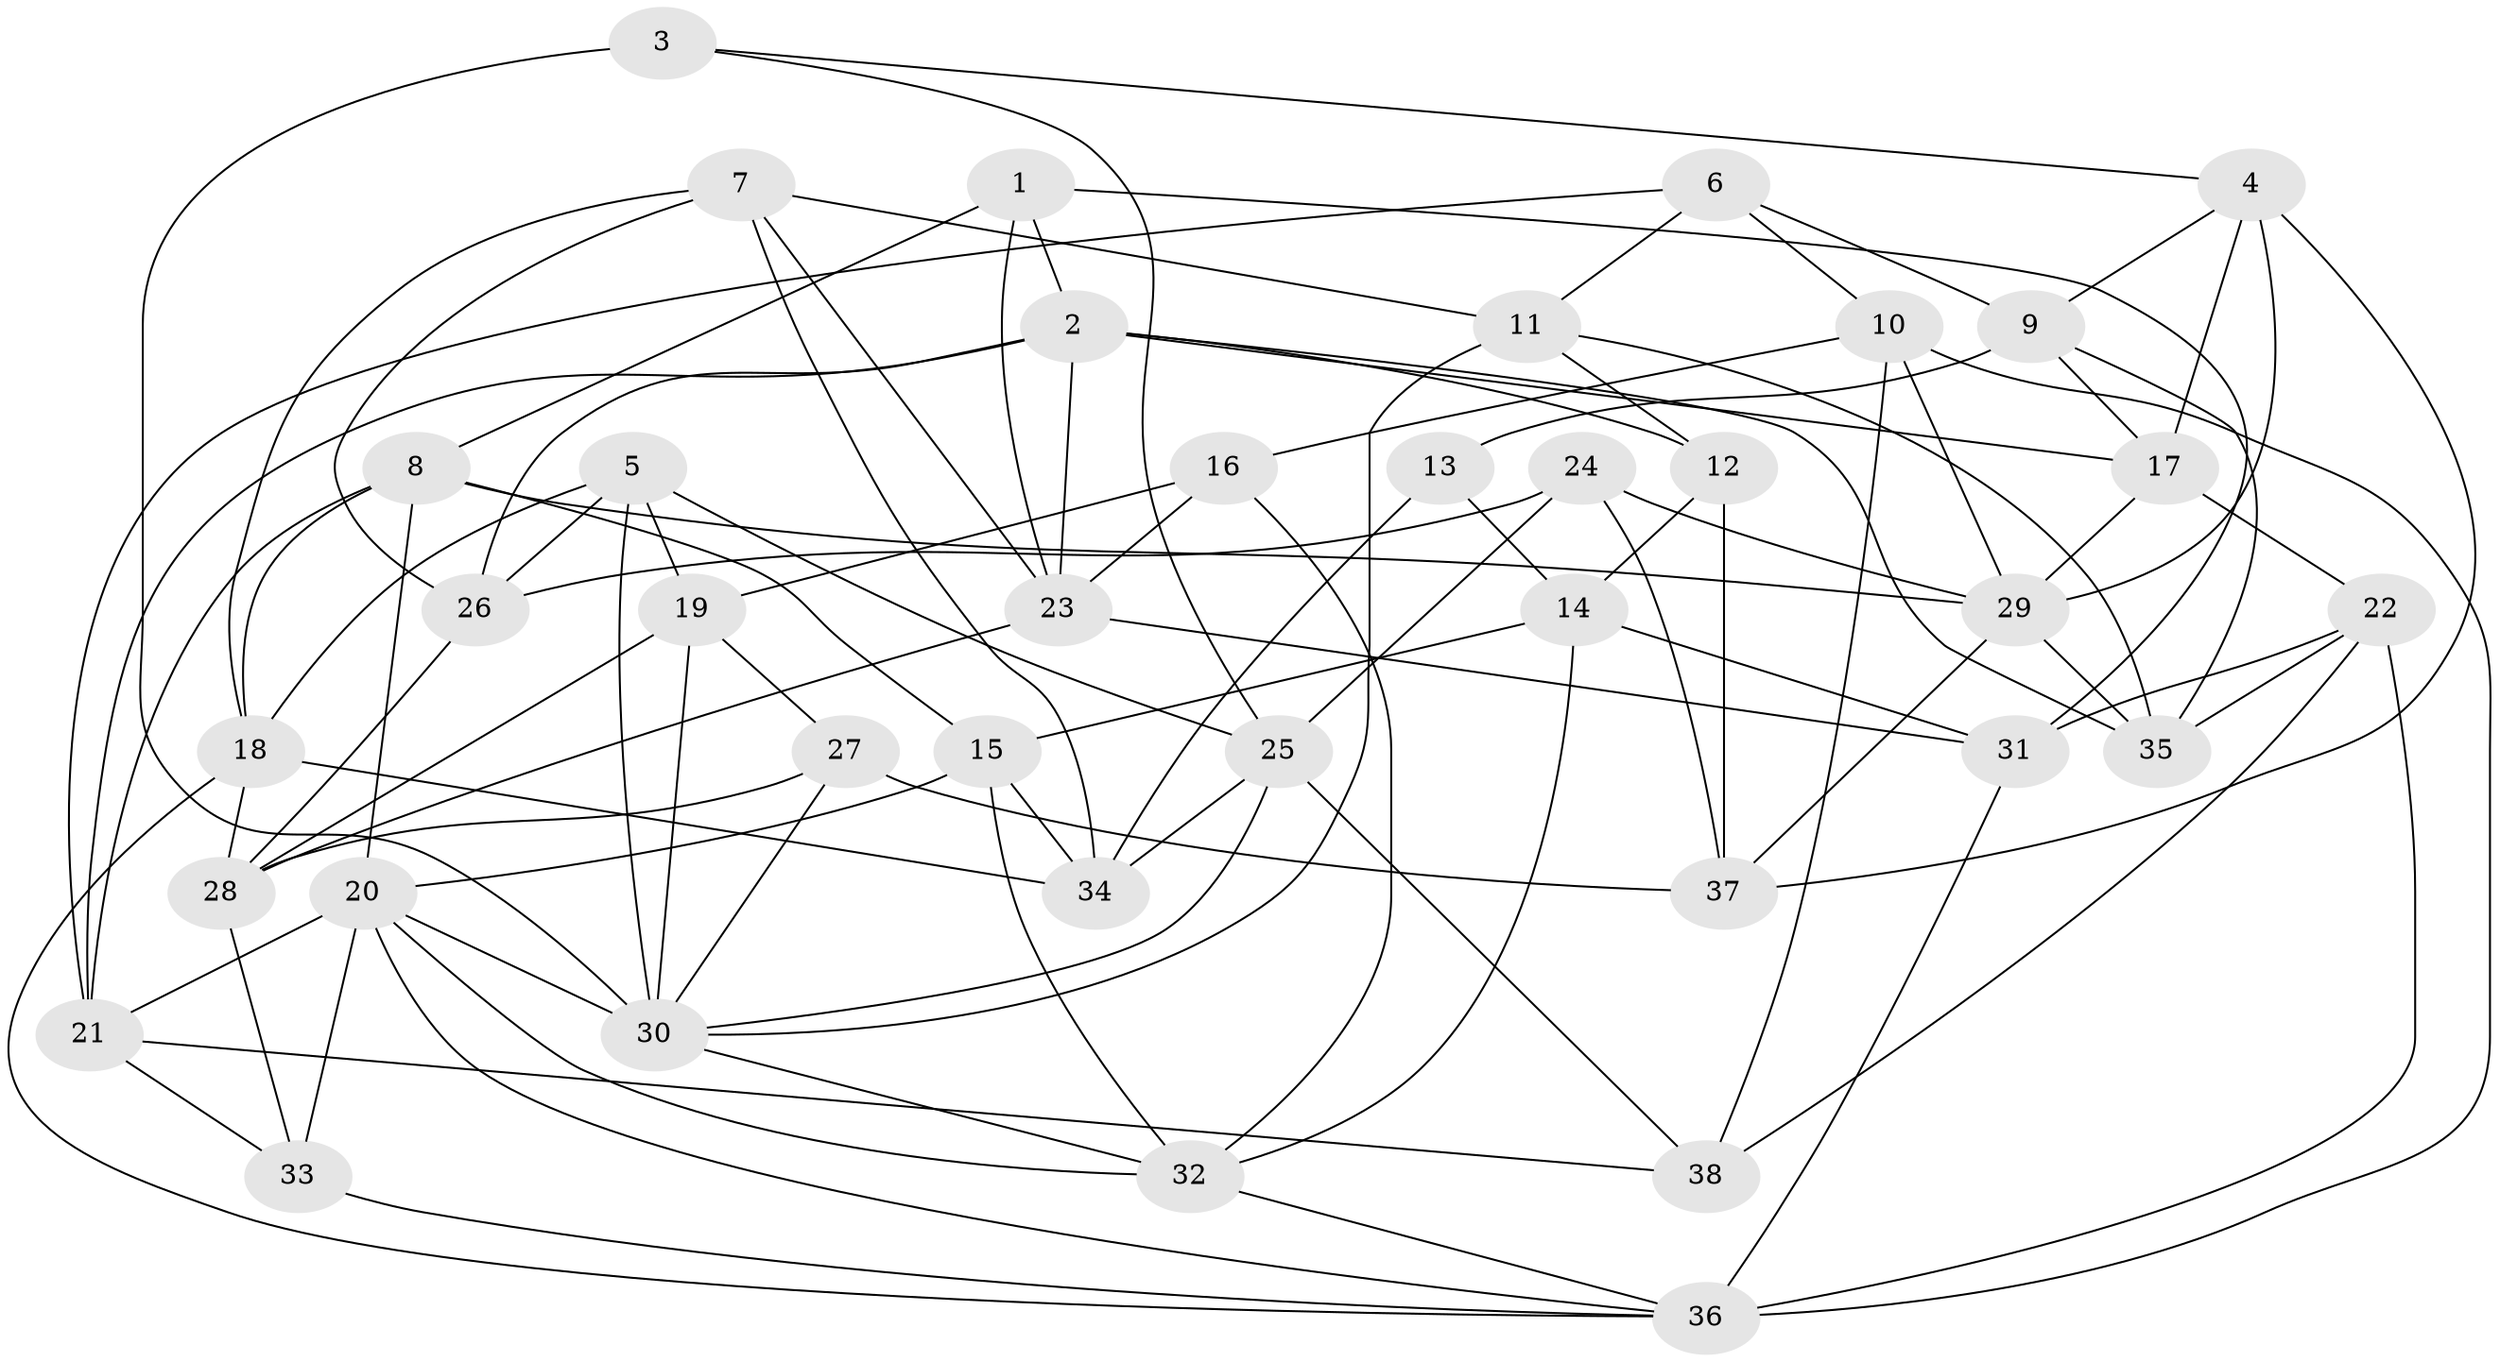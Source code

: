 // original degree distribution, {4: 1.0}
// Generated by graph-tools (version 1.1) at 2025/03/03/09/25 03:03:07]
// undirected, 38 vertices, 98 edges
graph export_dot {
graph [start="1"]
  node [color=gray90,style=filled];
  1;
  2;
  3;
  4;
  5;
  6;
  7;
  8;
  9;
  10;
  11;
  12;
  13;
  14;
  15;
  16;
  17;
  18;
  19;
  20;
  21;
  22;
  23;
  24;
  25;
  26;
  27;
  28;
  29;
  30;
  31;
  32;
  33;
  34;
  35;
  36;
  37;
  38;
  1 -- 2 [weight=1.0];
  1 -- 8 [weight=1.0];
  1 -- 23 [weight=1.0];
  1 -- 31 [weight=1.0];
  2 -- 12 [weight=1.0];
  2 -- 17 [weight=1.0];
  2 -- 21 [weight=1.0];
  2 -- 23 [weight=1.0];
  2 -- 26 [weight=1.0];
  2 -- 35 [weight=2.0];
  3 -- 4 [weight=1.0];
  3 -- 25 [weight=1.0];
  3 -- 30 [weight=2.0];
  4 -- 9 [weight=1.0];
  4 -- 17 [weight=1.0];
  4 -- 29 [weight=1.0];
  4 -- 37 [weight=2.0];
  5 -- 18 [weight=1.0];
  5 -- 19 [weight=2.0];
  5 -- 25 [weight=1.0];
  5 -- 26 [weight=1.0];
  5 -- 30 [weight=1.0];
  6 -- 9 [weight=1.0];
  6 -- 10 [weight=1.0];
  6 -- 11 [weight=1.0];
  6 -- 21 [weight=1.0];
  7 -- 11 [weight=2.0];
  7 -- 18 [weight=1.0];
  7 -- 23 [weight=1.0];
  7 -- 26 [weight=1.0];
  7 -- 34 [weight=1.0];
  8 -- 15 [weight=1.0];
  8 -- 18 [weight=1.0];
  8 -- 20 [weight=1.0];
  8 -- 21 [weight=1.0];
  8 -- 29 [weight=1.0];
  9 -- 13 [weight=2.0];
  9 -- 17 [weight=1.0];
  9 -- 35 [weight=1.0];
  10 -- 16 [weight=1.0];
  10 -- 29 [weight=1.0];
  10 -- 36 [weight=2.0];
  10 -- 38 [weight=1.0];
  11 -- 12 [weight=1.0];
  11 -- 30 [weight=1.0];
  11 -- 35 [weight=1.0];
  12 -- 14 [weight=1.0];
  12 -- 37 [weight=1.0];
  13 -- 14 [weight=1.0];
  13 -- 34 [weight=1.0];
  14 -- 15 [weight=1.0];
  14 -- 31 [weight=2.0];
  14 -- 32 [weight=1.0];
  15 -- 20 [weight=1.0];
  15 -- 32 [weight=1.0];
  15 -- 34 [weight=2.0];
  16 -- 19 [weight=1.0];
  16 -- 23 [weight=1.0];
  16 -- 32 [weight=1.0];
  17 -- 22 [weight=2.0];
  17 -- 29 [weight=1.0];
  18 -- 28 [weight=1.0];
  18 -- 34 [weight=1.0];
  18 -- 36 [weight=1.0];
  19 -- 27 [weight=1.0];
  19 -- 28 [weight=1.0];
  19 -- 30 [weight=1.0];
  20 -- 21 [weight=1.0];
  20 -- 30 [weight=2.0];
  20 -- 32 [weight=1.0];
  20 -- 33 [weight=1.0];
  20 -- 36 [weight=1.0];
  21 -- 33 [weight=1.0];
  21 -- 38 [weight=1.0];
  22 -- 31 [weight=1.0];
  22 -- 35 [weight=1.0];
  22 -- 36 [weight=1.0];
  22 -- 38 [weight=1.0];
  23 -- 28 [weight=1.0];
  23 -- 31 [weight=1.0];
  24 -- 25 [weight=1.0];
  24 -- 26 [weight=2.0];
  24 -- 29 [weight=2.0];
  24 -- 37 [weight=1.0];
  25 -- 30 [weight=1.0];
  25 -- 34 [weight=1.0];
  25 -- 38 [weight=1.0];
  26 -- 28 [weight=1.0];
  27 -- 28 [weight=1.0];
  27 -- 30 [weight=1.0];
  27 -- 37 [weight=1.0];
  28 -- 33 [weight=1.0];
  29 -- 35 [weight=1.0];
  29 -- 37 [weight=1.0];
  30 -- 32 [weight=1.0];
  31 -- 36 [weight=1.0];
  32 -- 36 [weight=1.0];
  33 -- 36 [weight=1.0];
}
